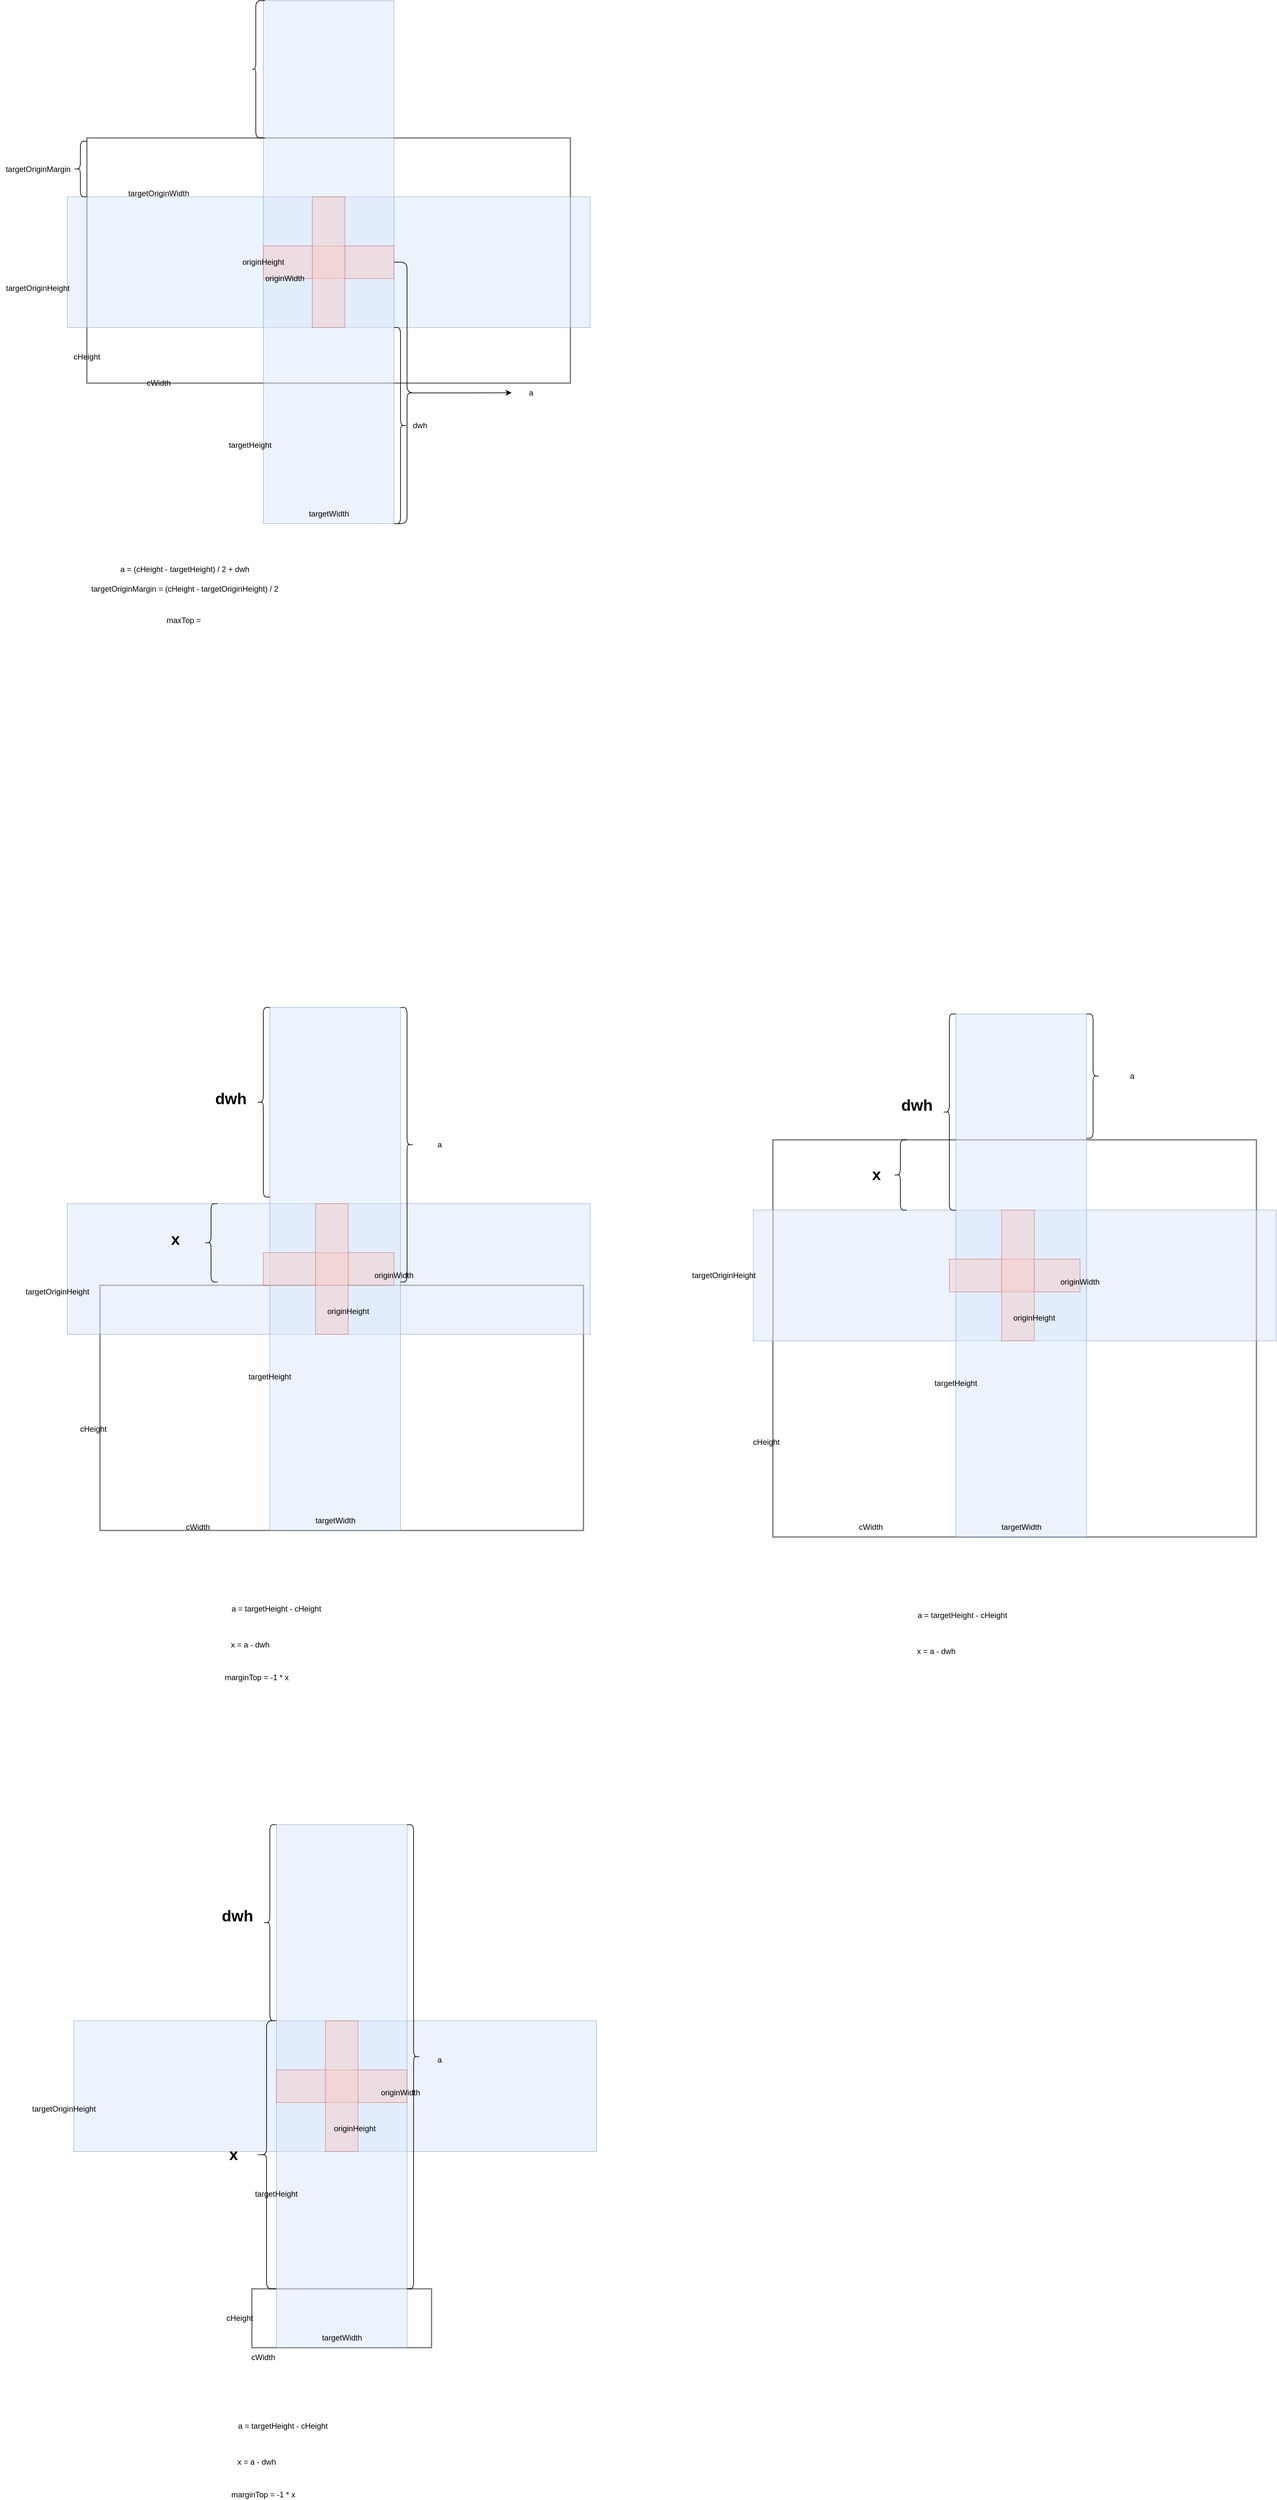 <mxfile version="24.2.1" type="github">
  <diagram name="第 1 页" id="EZCufDCFERK9mqDCSyyt">
    <mxGraphModel dx="1434" dy="746" grid="1" gridSize="10" guides="1" tooltips="1" connect="1" arrows="1" fold="1" page="1" pageScale="1" pageWidth="827" pageHeight="1169" math="0" shadow="0">
      <root>
        <mxCell id="0" />
        <mxCell id="1" parent="0" />
        <mxCell id="OUWs4sLKqRpMYhPn36TN-1" value="" style="rounded=0;whiteSpace=wrap;html=1;opacity=50;strokeWidth=2;" vertex="1" parent="1">
          <mxGeometry x="190" y="210" width="740" height="375" as="geometry" />
        </mxCell>
        <mxCell id="OUWs4sLKqRpMYhPn36TN-7" value="" style="rounded=0;whiteSpace=wrap;html=1;direction=west;fillColor=#dae8fc;strokeColor=#6c8ebf;opacity=50;" vertex="1" parent="1">
          <mxGeometry x="160" y="300" width="800" height="200" as="geometry" />
        </mxCell>
        <mxCell id="OUWs4sLKqRpMYhPn36TN-8" value="" style="rounded=0;whiteSpace=wrap;html=1;direction=north;fillColor=#dae8fc;strokeColor=#6c8ebf;opacity=50;" vertex="1" parent="1">
          <mxGeometry x="460" width="200" height="800" as="geometry" />
        </mxCell>
        <mxCell id="OUWs4sLKqRpMYhPn36TN-2" value="cWidth" style="text;html=1;align=center;verticalAlign=middle;whiteSpace=wrap;rounded=0;" vertex="1" parent="1">
          <mxGeometry x="270" y="570" width="60" height="30" as="geometry" />
        </mxCell>
        <mxCell id="OUWs4sLKqRpMYhPn36TN-3" value="cHeight" style="text;html=1;align=center;verticalAlign=middle;whiteSpace=wrap;rounded=0;" vertex="1" parent="1">
          <mxGeometry x="160" y="530" width="60" height="30" as="geometry" />
        </mxCell>
        <mxCell id="OUWs4sLKqRpMYhPn36TN-5" value="" style="rounded=0;whiteSpace=wrap;html=1;direction=west;opacity=50;fillColor=#f8cecc;strokeColor=#b85450;" vertex="1" parent="1">
          <mxGeometry x="460" y="375" width="200" height="50" as="geometry" />
        </mxCell>
        <mxCell id="OUWs4sLKqRpMYhPn36TN-6" value="" style="rounded=0;whiteSpace=wrap;html=1;direction=north;fillColor=#f8cecc;strokeColor=#b85450;opacity=50;" vertex="1" parent="1">
          <mxGeometry x="535" y="300" width="50" height="200" as="geometry" />
        </mxCell>
        <mxCell id="OUWs4sLKqRpMYhPn36TN-9" value="a = (cHeight - targetHeight) / 2 + dwh" style="text;html=1;align=center;verticalAlign=middle;whiteSpace=wrap;rounded=0;" vertex="1" parent="1">
          <mxGeometry x="140" y="855" width="400" height="30" as="geometry" />
        </mxCell>
        <mxCell id="OUWs4sLKqRpMYhPn36TN-10" value="targetHeight" style="text;html=1;align=center;verticalAlign=middle;whiteSpace=wrap;rounded=0;" vertex="1" parent="1">
          <mxGeometry x="430" y="665" width="20" height="30" as="geometry" />
        </mxCell>
        <mxCell id="OUWs4sLKqRpMYhPn36TN-11" value="targetWidth" style="text;html=1;align=center;verticalAlign=middle;whiteSpace=wrap;rounded=0;" vertex="1" parent="1">
          <mxGeometry x="522.5" y="770" width="75" height="30" as="geometry" />
        </mxCell>
        <mxCell id="OUWs4sLKqRpMYhPn36TN-12" value="originWidth" style="text;html=1;align=center;verticalAlign=middle;whiteSpace=wrap;rounded=0;" vertex="1" parent="1">
          <mxGeometry x="462.5" y="410" width="60" height="30" as="geometry" />
        </mxCell>
        <mxCell id="OUWs4sLKqRpMYhPn36TN-13" value="originHeight" style="text;html=1;align=center;verticalAlign=middle;whiteSpace=wrap;rounded=0;" vertex="1" parent="1">
          <mxGeometry x="430" y="385" width="60" height="30" as="geometry" />
        </mxCell>
        <mxCell id="OUWs4sLKqRpMYhPn36TN-14" value="" style="shape=curlyBracket;whiteSpace=wrap;html=1;rounded=1;flipH=1;labelPosition=right;verticalLabelPosition=middle;align=left;verticalAlign=middle;" vertex="1" parent="1">
          <mxGeometry x="660" y="500" width="20" height="300" as="geometry" />
        </mxCell>
        <mxCell id="OUWs4sLKqRpMYhPn36TN-20" value="dwh" style="text;html=1;align=center;verticalAlign=middle;whiteSpace=wrap;rounded=0;" vertex="1" parent="1">
          <mxGeometry x="670" y="635" width="60" height="30" as="geometry" />
        </mxCell>
        <mxCell id="OUWs4sLKqRpMYhPn36TN-22" style="edgeStyle=orthogonalEdgeStyle;rounded=0;orthogonalLoop=1;jettySize=auto;html=1;exitX=0.1;exitY=0.5;exitDx=0;exitDy=0;exitPerimeter=0;" edge="1" parent="1" source="OUWs4sLKqRpMYhPn36TN-21">
          <mxGeometry relative="1" as="geometry">
            <mxPoint x="840.0" y="599.793" as="targetPoint" />
          </mxGeometry>
        </mxCell>
        <mxCell id="OUWs4sLKqRpMYhPn36TN-21" value="" style="shape=curlyBracket;whiteSpace=wrap;html=1;rounded=1;flipH=1;labelPosition=right;verticalLabelPosition=middle;align=left;verticalAlign=middle;" vertex="1" parent="1">
          <mxGeometry x="660" y="400" width="40" height="400" as="geometry" />
        </mxCell>
        <mxCell id="OUWs4sLKqRpMYhPn36TN-23" value="a" style="text;html=1;align=center;verticalAlign=middle;whiteSpace=wrap;rounded=0;" vertex="1" parent="1">
          <mxGeometry x="840" y="585" width="60" height="30" as="geometry" />
        </mxCell>
        <mxCell id="OUWs4sLKqRpMYhPn36TN-24" value="maxTop =&amp;nbsp;" style="text;html=1;align=center;verticalAlign=middle;whiteSpace=wrap;rounded=0;" vertex="1" parent="1">
          <mxGeometry x="145" y="930" width="390" height="35" as="geometry" />
        </mxCell>
        <mxCell id="OUWs4sLKqRpMYhPn36TN-25" value="targetOriginHeight" style="text;html=1;align=center;verticalAlign=middle;whiteSpace=wrap;rounded=0;" vertex="1" parent="1">
          <mxGeometry x="60" y="425" width="110" height="30" as="geometry" />
        </mxCell>
        <mxCell id="OUWs4sLKqRpMYhPn36TN-26" value="targetOriginWidth" style="text;html=1;align=center;verticalAlign=middle;whiteSpace=wrap;rounded=0;" vertex="1" parent="1">
          <mxGeometry x="245" y="280" width="110" height="30" as="geometry" />
        </mxCell>
        <mxCell id="OUWs4sLKqRpMYhPn36TN-27" value="targetOriginMargin&amp;nbsp;= (cHeight - targetOriginHeight) / 2" style="text;html=1;align=center;verticalAlign=middle;whiteSpace=wrap;rounded=0;" vertex="1" parent="1">
          <mxGeometry x="140" y="885" width="400" height="30" as="geometry" />
        </mxCell>
        <mxCell id="OUWs4sLKqRpMYhPn36TN-28" value="" style="shape=curlyBracket;whiteSpace=wrap;html=1;rounded=1;labelPosition=left;verticalLabelPosition=middle;align=right;verticalAlign=middle;" vertex="1" parent="1">
          <mxGeometry x="170" y="215" width="20" height="85" as="geometry" />
        </mxCell>
        <mxCell id="OUWs4sLKqRpMYhPn36TN-30" value="targetOriginMargin" style="text;html=1;align=center;verticalAlign=middle;whiteSpace=wrap;rounded=0;" vertex="1" parent="1">
          <mxGeometry x="57.5" y="242.5" width="115" height="30" as="geometry" />
        </mxCell>
        <mxCell id="OUWs4sLKqRpMYhPn36TN-34" value="" style="shape=curlyBracket;whiteSpace=wrap;html=1;rounded=1;labelPosition=left;verticalLabelPosition=middle;align=right;verticalAlign=middle;size=0.3;" vertex="1" parent="1">
          <mxGeometry x="442.5" width="20" height="210" as="geometry" />
        </mxCell>
        <mxCell id="OUWs4sLKqRpMYhPn36TN-35" value="" style="rounded=0;whiteSpace=wrap;html=1;opacity=50;strokeWidth=2;" vertex="1" parent="1">
          <mxGeometry x="210" y="1965" width="740" height="375" as="geometry" />
        </mxCell>
        <mxCell id="OUWs4sLKqRpMYhPn36TN-36" value="" style="rounded=0;whiteSpace=wrap;html=1;direction=west;fillColor=#dae8fc;strokeColor=#6c8ebf;opacity=50;" vertex="1" parent="1">
          <mxGeometry x="160" y="1840" width="800" height="200" as="geometry" />
        </mxCell>
        <mxCell id="OUWs4sLKqRpMYhPn36TN-37" value="" style="rounded=0;whiteSpace=wrap;html=1;direction=north;fillColor=#dae8fc;strokeColor=#6c8ebf;opacity=50;" vertex="1" parent="1">
          <mxGeometry x="470" y="1540" width="200" height="800" as="geometry" />
        </mxCell>
        <mxCell id="OUWs4sLKqRpMYhPn36TN-39" value="cHeight" style="text;html=1;align=center;verticalAlign=middle;whiteSpace=wrap;rounded=0;" vertex="1" parent="1">
          <mxGeometry x="170" y="2170" width="60" height="30" as="geometry" />
        </mxCell>
        <mxCell id="OUWs4sLKqRpMYhPn36TN-40" value="" style="rounded=0;whiteSpace=wrap;html=1;direction=west;opacity=50;fillColor=#f8cecc;strokeColor=#b85450;" vertex="1" parent="1">
          <mxGeometry x="460" y="1915" width="200" height="50" as="geometry" />
        </mxCell>
        <mxCell id="OUWs4sLKqRpMYhPn36TN-41" value="" style="rounded=0;whiteSpace=wrap;html=1;direction=north;fillColor=#f8cecc;strokeColor=#b85450;opacity=50;" vertex="1" parent="1">
          <mxGeometry x="540" y="1840" width="50" height="200" as="geometry" />
        </mxCell>
        <mxCell id="OUWs4sLKqRpMYhPn36TN-43" value="targetHeight" style="text;html=1;align=center;verticalAlign=middle;whiteSpace=wrap;rounded=0;" vertex="1" parent="1">
          <mxGeometry x="430" y="2090" width="80" height="30" as="geometry" />
        </mxCell>
        <mxCell id="OUWs4sLKqRpMYhPn36TN-44" value="targetWidth" style="text;html=1;align=center;verticalAlign=middle;whiteSpace=wrap;rounded=0;" vertex="1" parent="1">
          <mxGeometry x="532.5" y="2310" width="75" height="30" as="geometry" />
        </mxCell>
        <mxCell id="OUWs4sLKqRpMYhPn36TN-45" value="originWidth" style="text;html=1;align=center;verticalAlign=middle;whiteSpace=wrap;rounded=0;" vertex="1" parent="1">
          <mxGeometry x="630" y="1935" width="60" height="30" as="geometry" />
        </mxCell>
        <mxCell id="OUWs4sLKqRpMYhPn36TN-46" value="originHeight" style="text;html=1;align=center;verticalAlign=middle;whiteSpace=wrap;rounded=0;" vertex="1" parent="1">
          <mxGeometry x="560" y="1990" width="60" height="30" as="geometry" />
        </mxCell>
        <mxCell id="OUWs4sLKqRpMYhPn36TN-53" value="targetOriginHeight" style="text;html=1;align=center;verticalAlign=middle;whiteSpace=wrap;rounded=0;" vertex="1" parent="1">
          <mxGeometry x="90" y="1960" width="110" height="30" as="geometry" />
        </mxCell>
        <mxCell id="OUWs4sLKqRpMYhPn36TN-59" value="" style="shape=curlyBracket;whiteSpace=wrap;html=1;rounded=1;labelPosition=left;verticalLabelPosition=middle;align=right;verticalAlign=middle;" vertex="1" parent="1">
          <mxGeometry x="450" y="1540" width="20" height="290" as="geometry" />
        </mxCell>
        <mxCell id="OUWs4sLKqRpMYhPn36TN-60" value="dwh" style="text;strokeColor=none;fillColor=none;html=1;fontSize=24;fontStyle=1;verticalAlign=middle;align=center;" vertex="1" parent="1">
          <mxGeometry x="390" y="1660" width="40" height="40" as="geometry" />
        </mxCell>
        <mxCell id="OUWs4sLKqRpMYhPn36TN-61" value="cWidth" style="text;html=1;align=center;verticalAlign=middle;whiteSpace=wrap;rounded=0;" vertex="1" parent="1">
          <mxGeometry x="330" y="2320" width="60" height="30" as="geometry" />
        </mxCell>
        <mxCell id="OUWs4sLKqRpMYhPn36TN-62" value="" style="shape=curlyBracket;whiteSpace=wrap;html=1;rounded=1;labelPosition=left;verticalLabelPosition=middle;align=right;verticalAlign=middle;" vertex="1" parent="1">
          <mxGeometry x="370" y="1840" width="20" height="120" as="geometry" />
        </mxCell>
        <mxCell id="OUWs4sLKqRpMYhPn36TN-63" value="x" style="text;strokeColor=none;fillColor=none;html=1;fontSize=24;fontStyle=1;verticalAlign=middle;align=center;" vertex="1" parent="1">
          <mxGeometry x="275" y="1875" width="100" height="40" as="geometry" />
        </mxCell>
        <mxCell id="OUWs4sLKqRpMYhPn36TN-68" value="a = targetHeight - cHeight" style="text;html=1;align=center;verticalAlign=middle;whiteSpace=wrap;rounded=0;" vertex="1" parent="1">
          <mxGeometry x="290" y="2450" width="380" height="20" as="geometry" />
        </mxCell>
        <mxCell id="OUWs4sLKqRpMYhPn36TN-69" value="" style="shape=curlyBracket;whiteSpace=wrap;html=1;rounded=1;flipH=1;labelPosition=right;verticalLabelPosition=middle;align=left;verticalAlign=middle;" vertex="1" parent="1">
          <mxGeometry x="670" y="1540" width="20" height="420" as="geometry" />
        </mxCell>
        <mxCell id="OUWs4sLKqRpMYhPn36TN-70" value="a" style="text;html=1;align=center;verticalAlign=middle;whiteSpace=wrap;rounded=0;" vertex="1" parent="1">
          <mxGeometry x="700" y="1735" width="60" height="30" as="geometry" />
        </mxCell>
        <mxCell id="OUWs4sLKqRpMYhPn36TN-71" value="x = a - dwh" style="text;html=1;align=center;verticalAlign=middle;whiteSpace=wrap;rounded=0;" vertex="1" parent="1">
          <mxGeometry x="240" y="2490" width="400" height="50" as="geometry" />
        </mxCell>
        <mxCell id="OUWs4sLKqRpMYhPn36TN-72" value="marginTop = -1 * x" style="text;html=1;align=center;verticalAlign=middle;whiteSpace=wrap;rounded=0;" vertex="1" parent="1">
          <mxGeometry x="350" y="2560" width="200" height="10" as="geometry" />
        </mxCell>
        <mxCell id="OUWs4sLKqRpMYhPn36TN-73" value="" style="rounded=0;whiteSpace=wrap;html=1;opacity=50;strokeWidth=2;" vertex="1" parent="1">
          <mxGeometry x="1240" y="1742.5" width="740" height="607.5" as="geometry" />
        </mxCell>
        <mxCell id="OUWs4sLKqRpMYhPn36TN-74" value="" style="rounded=0;whiteSpace=wrap;html=1;direction=west;fillColor=#dae8fc;strokeColor=#6c8ebf;opacity=50;" vertex="1" parent="1">
          <mxGeometry x="1210" y="1850" width="800" height="200" as="geometry" />
        </mxCell>
        <mxCell id="OUWs4sLKqRpMYhPn36TN-75" value="" style="rounded=0;whiteSpace=wrap;html=1;direction=north;fillColor=#dae8fc;strokeColor=#6c8ebf;opacity=50;" vertex="1" parent="1">
          <mxGeometry x="1520" y="1550" width="200" height="800" as="geometry" />
        </mxCell>
        <mxCell id="OUWs4sLKqRpMYhPn36TN-76" value="cHeight" style="text;html=1;align=center;verticalAlign=middle;whiteSpace=wrap;rounded=0;" vertex="1" parent="1">
          <mxGeometry x="1200" y="2190" width="60" height="30" as="geometry" />
        </mxCell>
        <mxCell id="OUWs4sLKqRpMYhPn36TN-77" value="" style="rounded=0;whiteSpace=wrap;html=1;direction=west;opacity=50;fillColor=#f8cecc;strokeColor=#b85450;" vertex="1" parent="1">
          <mxGeometry x="1510" y="1925" width="200" height="50" as="geometry" />
        </mxCell>
        <mxCell id="OUWs4sLKqRpMYhPn36TN-78" value="" style="rounded=0;whiteSpace=wrap;html=1;direction=north;fillColor=#f8cecc;strokeColor=#b85450;opacity=50;" vertex="1" parent="1">
          <mxGeometry x="1590" y="1850" width="50" height="200" as="geometry" />
        </mxCell>
        <mxCell id="OUWs4sLKqRpMYhPn36TN-79" value="targetHeight" style="text;html=1;align=center;verticalAlign=middle;whiteSpace=wrap;rounded=0;" vertex="1" parent="1">
          <mxGeometry x="1480" y="2100" width="80" height="30" as="geometry" />
        </mxCell>
        <mxCell id="OUWs4sLKqRpMYhPn36TN-80" value="targetWidth" style="text;html=1;align=center;verticalAlign=middle;whiteSpace=wrap;rounded=0;" vertex="1" parent="1">
          <mxGeometry x="1582.5" y="2320" width="75" height="30" as="geometry" />
        </mxCell>
        <mxCell id="OUWs4sLKqRpMYhPn36TN-81" value="originWidth" style="text;html=1;align=center;verticalAlign=middle;whiteSpace=wrap;rounded=0;" vertex="1" parent="1">
          <mxGeometry x="1680" y="1945" width="60" height="30" as="geometry" />
        </mxCell>
        <mxCell id="OUWs4sLKqRpMYhPn36TN-82" value="originHeight" style="text;html=1;align=center;verticalAlign=middle;whiteSpace=wrap;rounded=0;" vertex="1" parent="1">
          <mxGeometry x="1610" y="2000" width="60" height="30" as="geometry" />
        </mxCell>
        <mxCell id="OUWs4sLKqRpMYhPn36TN-83" value="targetOriginHeight" style="text;html=1;align=center;verticalAlign=middle;whiteSpace=wrap;rounded=0;" vertex="1" parent="1">
          <mxGeometry x="1110" y="1935" width="110" height="30" as="geometry" />
        </mxCell>
        <mxCell id="OUWs4sLKqRpMYhPn36TN-84" value="" style="shape=curlyBracket;whiteSpace=wrap;html=1;rounded=1;labelPosition=left;verticalLabelPosition=middle;align=right;verticalAlign=middle;" vertex="1" parent="1">
          <mxGeometry x="1500" y="1550" width="20" height="300" as="geometry" />
        </mxCell>
        <mxCell id="OUWs4sLKqRpMYhPn36TN-85" value="dwh" style="text;strokeColor=none;fillColor=none;html=1;fontSize=24;fontStyle=1;verticalAlign=middle;align=center;" vertex="1" parent="1">
          <mxGeometry x="1440" y="1670" width="40" height="40" as="geometry" />
        </mxCell>
        <mxCell id="OUWs4sLKqRpMYhPn36TN-86" value="cWidth" style="text;html=1;align=center;verticalAlign=middle;whiteSpace=wrap;rounded=0;" vertex="1" parent="1">
          <mxGeometry x="1360" y="2320" width="60" height="30" as="geometry" />
        </mxCell>
        <mxCell id="OUWs4sLKqRpMYhPn36TN-87" value="" style="shape=curlyBracket;whiteSpace=wrap;html=1;rounded=1;labelPosition=left;verticalLabelPosition=middle;align=right;verticalAlign=middle;" vertex="1" parent="1">
          <mxGeometry x="1425" y="1742.5" width="20" height="107.5" as="geometry" />
        </mxCell>
        <mxCell id="OUWs4sLKqRpMYhPn36TN-88" value="x" style="text;strokeColor=none;fillColor=none;html=1;fontSize=24;fontStyle=1;verticalAlign=middle;align=center;" vertex="1" parent="1">
          <mxGeometry x="1375" y="1781.25" width="45" height="30" as="geometry" />
        </mxCell>
        <mxCell id="OUWs4sLKqRpMYhPn36TN-91" value="a = targetHeight - cHeight" style="text;html=1;align=center;verticalAlign=middle;whiteSpace=wrap;rounded=0;" vertex="1" parent="1">
          <mxGeometry x="1340" y="2460" width="380" height="20" as="geometry" />
        </mxCell>
        <mxCell id="OUWs4sLKqRpMYhPn36TN-94" value="x = a - dwh" style="text;html=1;align=center;verticalAlign=middle;whiteSpace=wrap;rounded=0;" vertex="1" parent="1">
          <mxGeometry x="1290" y="2500" width="400" height="50" as="geometry" />
        </mxCell>
        <mxCell id="OUWs4sLKqRpMYhPn36TN-97" value="" style="shape=curlyBracket;whiteSpace=wrap;html=1;rounded=1;flipH=1;labelPosition=right;verticalLabelPosition=middle;align=left;verticalAlign=middle;" vertex="1" parent="1">
          <mxGeometry x="1720" y="1550" width="20" height="190" as="geometry" />
        </mxCell>
        <mxCell id="OUWs4sLKqRpMYhPn36TN-98" value="a" style="text;html=1;align=center;verticalAlign=middle;whiteSpace=wrap;rounded=0;" vertex="1" parent="1">
          <mxGeometry x="1760" y="1630" width="60" height="30" as="geometry" />
        </mxCell>
        <mxCell id="OUWs4sLKqRpMYhPn36TN-99" value="" style="rounded=0;whiteSpace=wrap;html=1;opacity=50;strokeWidth=2;" vertex="1" parent="1">
          <mxGeometry x="442.5" y="3500" width="275" height="90" as="geometry" />
        </mxCell>
        <mxCell id="OUWs4sLKqRpMYhPn36TN-100" value="" style="rounded=0;whiteSpace=wrap;html=1;direction=west;fillColor=#dae8fc;strokeColor=#6c8ebf;opacity=50;" vertex="1" parent="1">
          <mxGeometry x="170" y="3090" width="800" height="200" as="geometry" />
        </mxCell>
        <mxCell id="OUWs4sLKqRpMYhPn36TN-101" value="" style="rounded=0;whiteSpace=wrap;html=1;direction=north;fillColor=#dae8fc;strokeColor=#6c8ebf;opacity=50;" vertex="1" parent="1">
          <mxGeometry x="480" y="2790" width="200" height="800" as="geometry" />
        </mxCell>
        <mxCell id="OUWs4sLKqRpMYhPn36TN-102" value="cHeight" style="text;html=1;align=center;verticalAlign=middle;whiteSpace=wrap;rounded=0;" vertex="1" parent="1">
          <mxGeometry x="394" y="3530" width="60" height="30" as="geometry" />
        </mxCell>
        <mxCell id="OUWs4sLKqRpMYhPn36TN-103" value="" style="rounded=0;whiteSpace=wrap;html=1;direction=west;opacity=50;fillColor=#f8cecc;strokeColor=#b85450;" vertex="1" parent="1">
          <mxGeometry x="480" y="3165" width="200" height="50" as="geometry" />
        </mxCell>
        <mxCell id="OUWs4sLKqRpMYhPn36TN-104" value="" style="rounded=0;whiteSpace=wrap;html=1;direction=north;fillColor=#f8cecc;strokeColor=#b85450;opacity=50;" vertex="1" parent="1">
          <mxGeometry x="555" y="3090" width="50" height="200" as="geometry" />
        </mxCell>
        <mxCell id="OUWs4sLKqRpMYhPn36TN-105" value="targetHeight" style="text;html=1;align=center;verticalAlign=middle;whiteSpace=wrap;rounded=0;" vertex="1" parent="1">
          <mxGeometry x="440" y="3340" width="80" height="30" as="geometry" />
        </mxCell>
        <mxCell id="OUWs4sLKqRpMYhPn36TN-106" value="targetWidth" style="text;html=1;align=center;verticalAlign=middle;whiteSpace=wrap;rounded=0;" vertex="1" parent="1">
          <mxGeometry x="542.5" y="3560" width="75" height="30" as="geometry" />
        </mxCell>
        <mxCell id="OUWs4sLKqRpMYhPn36TN-107" value="originWidth" style="text;html=1;align=center;verticalAlign=middle;whiteSpace=wrap;rounded=0;" vertex="1" parent="1">
          <mxGeometry x="640" y="3185" width="60" height="30" as="geometry" />
        </mxCell>
        <mxCell id="OUWs4sLKqRpMYhPn36TN-108" value="originHeight" style="text;html=1;align=center;verticalAlign=middle;whiteSpace=wrap;rounded=0;" vertex="1" parent="1">
          <mxGeometry x="570" y="3240" width="60" height="30" as="geometry" />
        </mxCell>
        <mxCell id="OUWs4sLKqRpMYhPn36TN-109" value="targetOriginHeight" style="text;html=1;align=center;verticalAlign=middle;whiteSpace=wrap;rounded=0;" vertex="1" parent="1">
          <mxGeometry x="100" y="3210" width="110" height="30" as="geometry" />
        </mxCell>
        <mxCell id="OUWs4sLKqRpMYhPn36TN-110" value="" style="shape=curlyBracket;whiteSpace=wrap;html=1;rounded=1;labelPosition=left;verticalLabelPosition=middle;align=right;verticalAlign=middle;" vertex="1" parent="1">
          <mxGeometry x="460" y="2790" width="20" height="300" as="geometry" />
        </mxCell>
        <mxCell id="OUWs4sLKqRpMYhPn36TN-111" value="dwh" style="text;strokeColor=none;fillColor=none;html=1;fontSize=24;fontStyle=1;verticalAlign=middle;align=center;" vertex="1" parent="1">
          <mxGeometry x="400" y="2910" width="40" height="40" as="geometry" />
        </mxCell>
        <mxCell id="OUWs4sLKqRpMYhPn36TN-112" value="cWidth" style="text;html=1;align=center;verticalAlign=middle;whiteSpace=wrap;rounded=0;" vertex="1" parent="1">
          <mxGeometry x="430" y="3590" width="60" height="30" as="geometry" />
        </mxCell>
        <mxCell id="OUWs4sLKqRpMYhPn36TN-113" value="" style="shape=curlyBracket;whiteSpace=wrap;html=1;rounded=1;labelPosition=left;verticalLabelPosition=middle;align=right;verticalAlign=middle;" vertex="1" parent="1">
          <mxGeometry x="450" y="3090" width="30" height="410" as="geometry" />
        </mxCell>
        <mxCell id="OUWs4sLKqRpMYhPn36TN-114" value="x" style="text;strokeColor=none;fillColor=none;html=1;fontSize=24;fontStyle=1;verticalAlign=middle;align=center;" vertex="1" parent="1">
          <mxGeometry x="394" y="3282.5" width="40" height="25" as="geometry" />
        </mxCell>
        <mxCell id="OUWs4sLKqRpMYhPn36TN-115" value="a = targetHeight - cHeight" style="text;html=1;align=center;verticalAlign=middle;whiteSpace=wrap;rounded=0;" vertex="1" parent="1">
          <mxGeometry x="300" y="3700" width="380" height="20" as="geometry" />
        </mxCell>
        <mxCell id="OUWs4sLKqRpMYhPn36TN-116" value="" style="shape=curlyBracket;whiteSpace=wrap;html=1;rounded=1;flipH=1;labelPosition=right;verticalLabelPosition=middle;align=left;verticalAlign=middle;" vertex="1" parent="1">
          <mxGeometry x="680" y="2790" width="20" height="710" as="geometry" />
        </mxCell>
        <mxCell id="OUWs4sLKqRpMYhPn36TN-117" value="a" style="text;html=1;align=center;verticalAlign=middle;whiteSpace=wrap;rounded=0;" vertex="1" parent="1">
          <mxGeometry x="700" y="3135" width="60" height="30" as="geometry" />
        </mxCell>
        <mxCell id="OUWs4sLKqRpMYhPn36TN-118" value="x = a - dwh" style="text;html=1;align=center;verticalAlign=middle;whiteSpace=wrap;rounded=0;" vertex="1" parent="1">
          <mxGeometry x="250" y="3740" width="400" height="50" as="geometry" />
        </mxCell>
        <mxCell id="OUWs4sLKqRpMYhPn36TN-119" value="marginTop = -1 * x" style="text;html=1;align=center;verticalAlign=middle;whiteSpace=wrap;rounded=0;" vertex="1" parent="1">
          <mxGeometry x="360" y="3810" width="200" height="10" as="geometry" />
        </mxCell>
      </root>
    </mxGraphModel>
  </diagram>
</mxfile>
